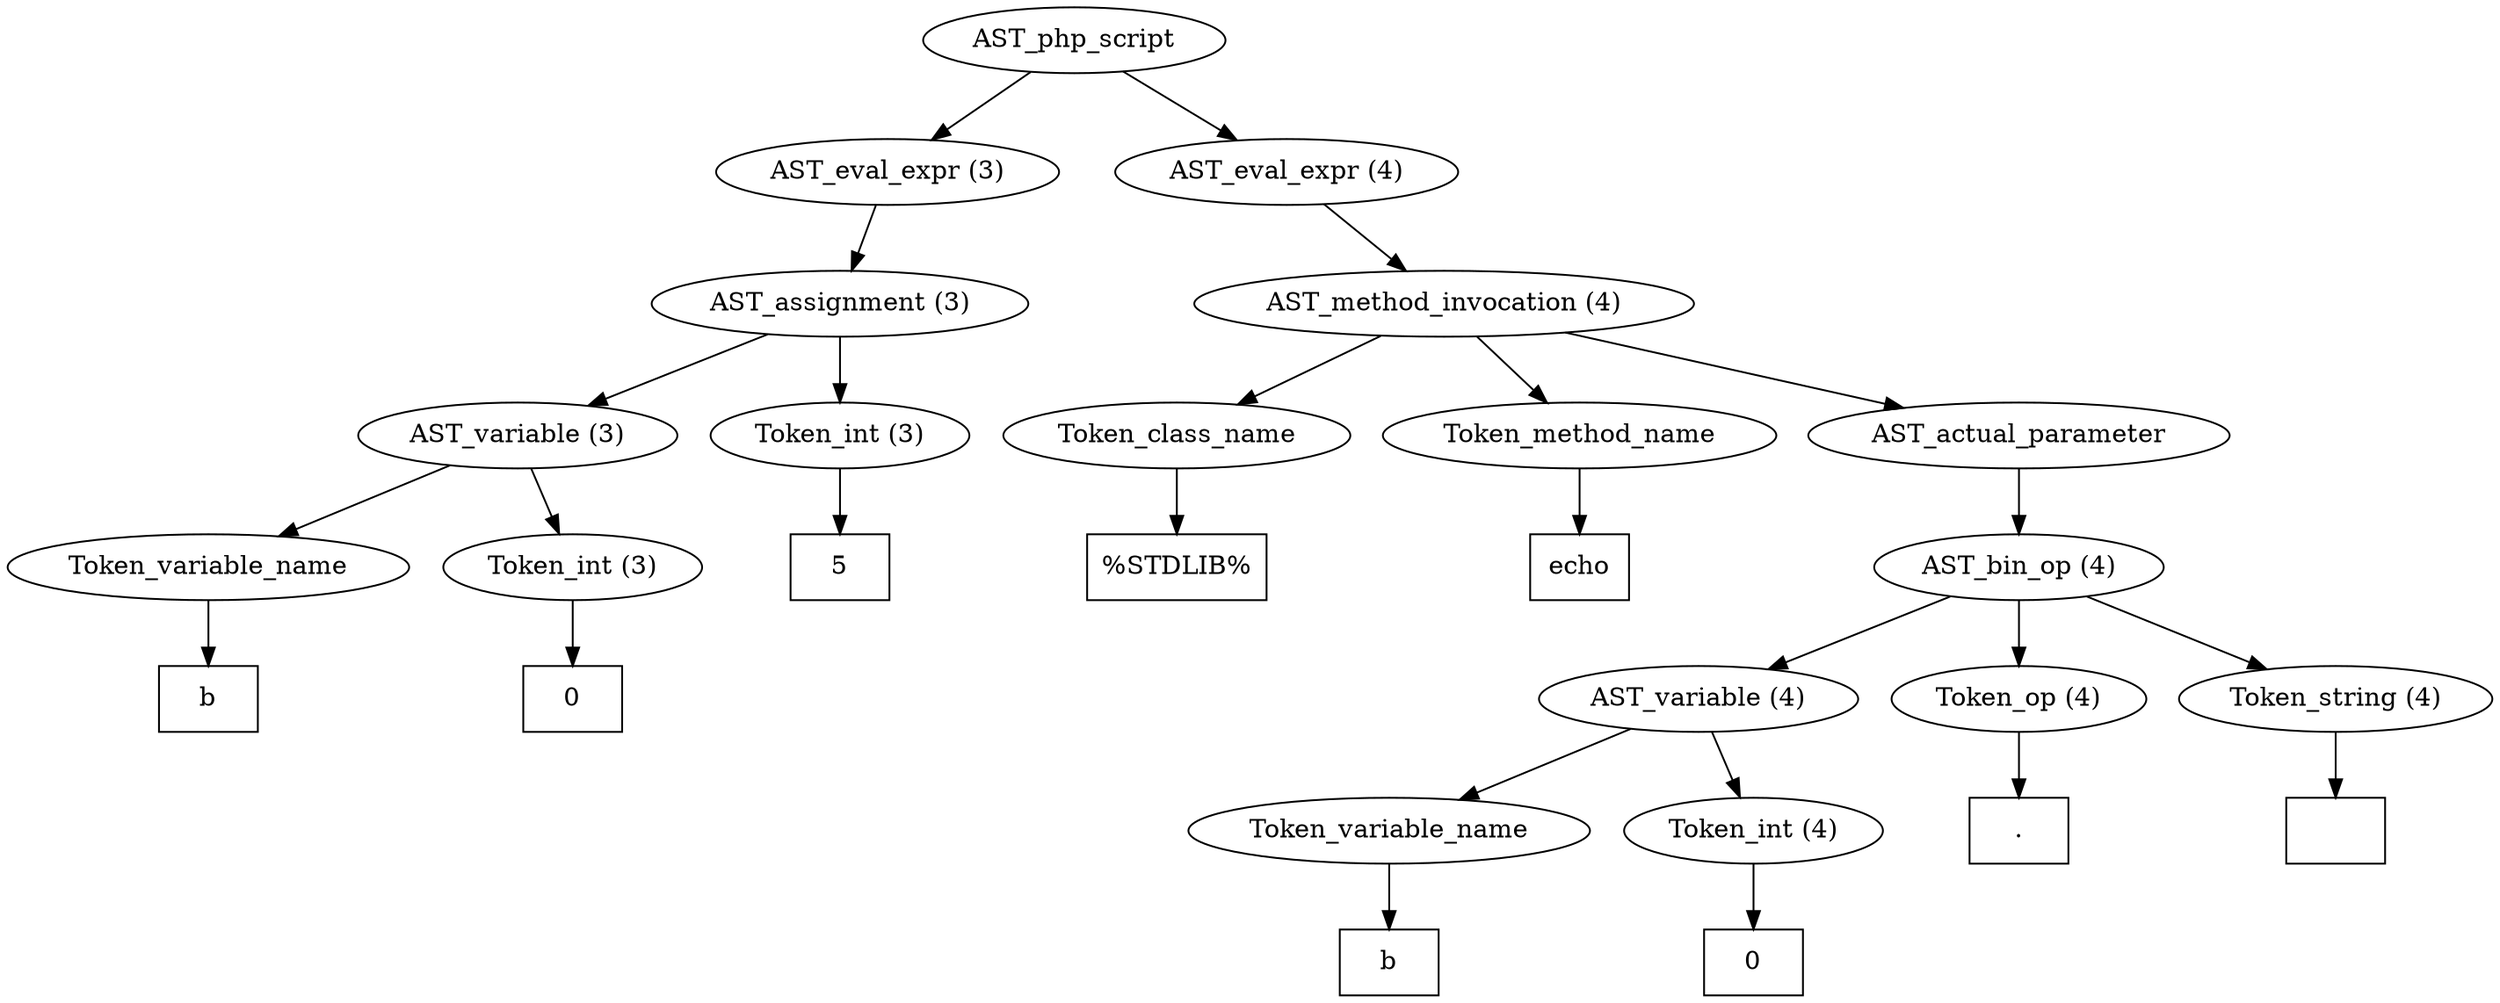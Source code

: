 /*
 * AST in dot format generated by phc -- the PHP compiler
 */

digraph AST {
node_0 [label="AST_php_script"];
node_1 [label="AST_eval_expr (3)"];
node_2 [label="AST_assignment (3)"];
node_3 [label="AST_variable (3)"];
node_4 [label="Token_variable_name"];
node_5 [label="b", shape=box]
node_4 -> node_5;
node_6 [label="Token_int (3)"];
node_7 [label="0", shape=box]
node_6 -> node_7;
node_3 -> node_6;
node_3 -> node_4;
node_8 [label="Token_int (3)"];
node_9 [label="5", shape=box]
node_8 -> node_9;
node_2 -> node_8;
node_2 -> node_3;
node_1 -> node_2;
node_10 [label="AST_eval_expr (4)"];
node_11 [label="AST_method_invocation (4)"];
node_12 [label="Token_class_name"];
node_13 [label="%STDLIB%", shape=box]
node_12 -> node_13;
node_14 [label="Token_method_name"];
node_15 [label="echo", shape=box]
node_14 -> node_15;
node_16 [label="AST_actual_parameter"];
node_17 [label="AST_bin_op (4)"];
node_18 [label="AST_variable (4)"];
node_19 [label="Token_variable_name"];
node_20 [label="b", shape=box]
node_19 -> node_20;
node_21 [label="Token_int (4)"];
node_22 [label="0", shape=box]
node_21 -> node_22;
node_18 -> node_21;
node_18 -> node_19;
node_23 [label="Token_op (4)"];
node_24 [label=".", shape=box]
node_23 -> node_24;
node_25 [label="Token_string (4)"];
node_26 [label="", shape=box]
node_25 -> node_26;
node_17 -> node_25;
node_17 -> node_23;
node_17 -> node_18;
node_16 -> node_17;
node_11 -> node_16;
node_11 -> node_14;
node_11 -> node_12;
node_10 -> node_11;
node_0 -> node_10;
node_0 -> node_1;
}
